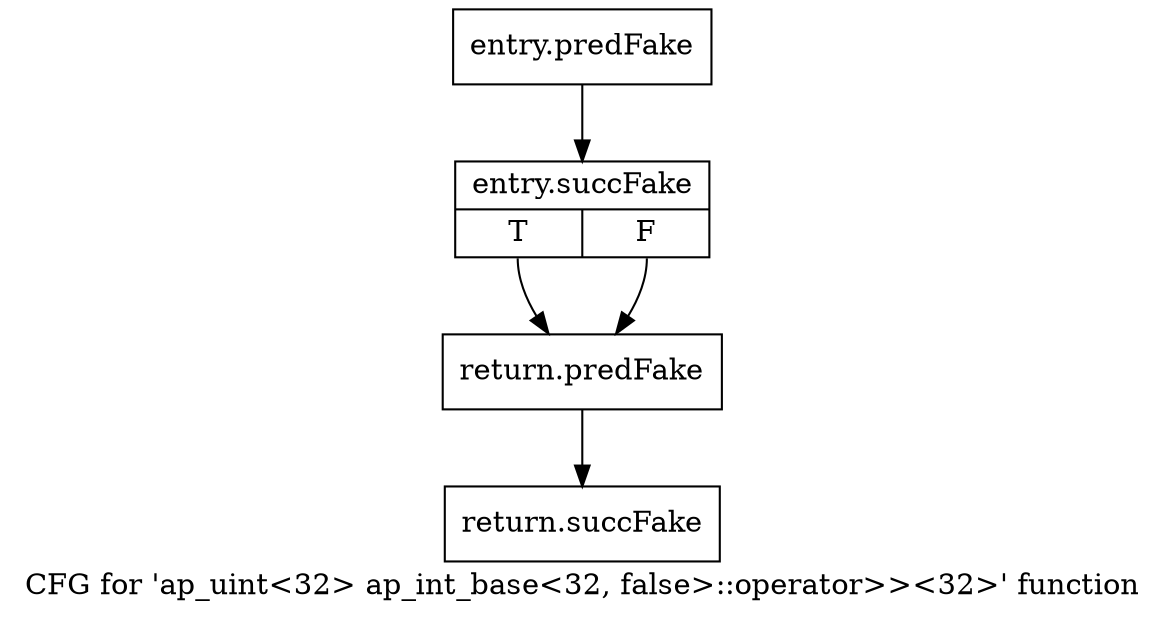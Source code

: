 digraph "CFG for 'ap_uint\<32\> ap_int_base\<32, false\>::operator\>\>\<32\>' function" {
	label="CFG for 'ap_uint\<32\> ap_int_base\<32, false\>::operator\>\>\<32\>' function";

	Node0x586ff50 [shape=record,filename="",linenumber="",label="{entry.predFake}"];
	Node0x586ff50 -> Node0x5ab5250[ callList="" memoryops="" filename="/home/omerfaruk/tools/Xilinx/Vitis_HLS/2023.2/include/etc/ap_int_base.h" execusionnum="0"];
	Node0x5ab5250 [shape=record,filename="/home/omerfaruk/tools/Xilinx/Vitis_HLS/2023.2/include/etc/ap_int_base.h",linenumber="934",label="{entry.succFake|{<s0>T|<s1>F}}"];
	Node0x5ab5250:s0 -> Node0x5872210[ callList="" memoryops="" filename="/home/omerfaruk/tools/Xilinx/Vitis_HLS/2023.2/include/etc/ap_int_base.h" execusionnum="0"];
	Node0x5ab5250:s1 -> Node0x5872210[ callList="" memoryops="" filename="/home/omerfaruk/tools/Xilinx/Vitis_HLS/2023.2/include/etc/ap_int_base.h" execusionnum="0"];
	Node0x5872210 [shape=record,filename="/home/omerfaruk/tools/Xilinx/Vitis_HLS/2023.2/include/etc/ap_int_base.h",linenumber="939",label="{return.predFake}"];
	Node0x5872210 -> Node0x5ab5bc0[ callList="" memoryops="" filename="/home/omerfaruk/tools/Xilinx/Vitis_HLS/2023.2/include/etc/ap_int_base.h" execusionnum="0"];
	Node0x5ab5bc0 [shape=record,filename="/home/omerfaruk/tools/Xilinx/Vitis_HLS/2023.2/include/etc/ap_int_base.h",linenumber="939",label="{return.succFake}"];
}
